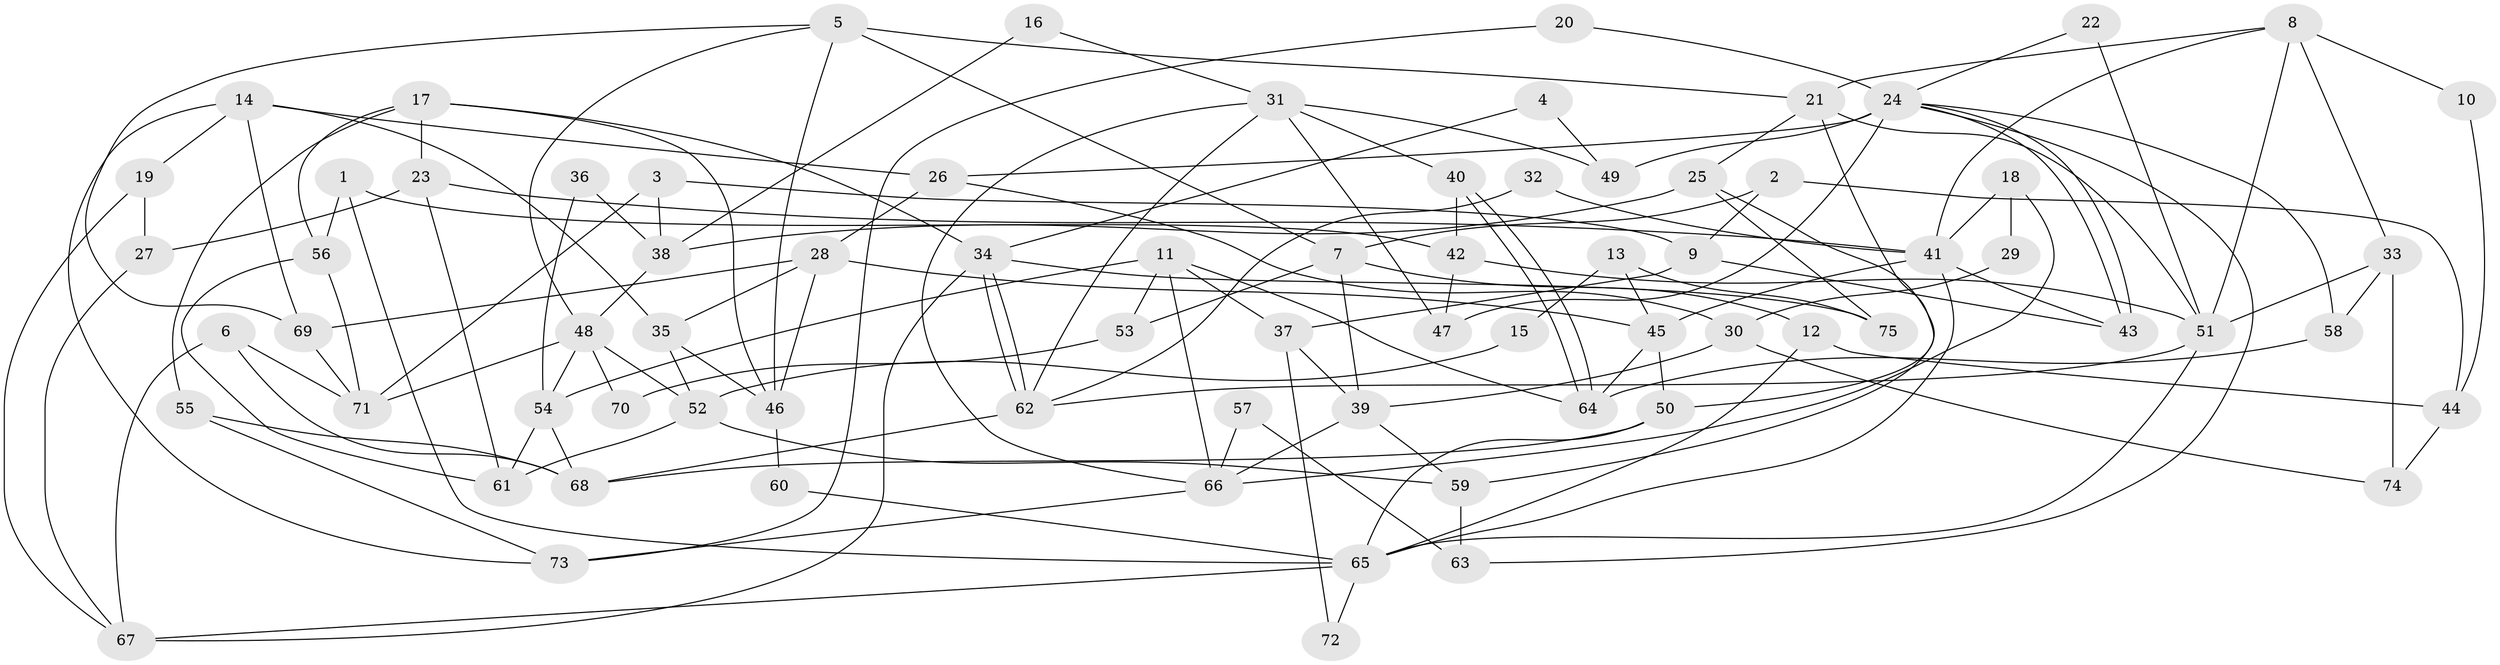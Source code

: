 // Generated by graph-tools (version 1.1) at 2025/50/03/09/25 03:50:12]
// undirected, 75 vertices, 150 edges
graph export_dot {
graph [start="1"]
  node [color=gray90,style=filled];
  1;
  2;
  3;
  4;
  5;
  6;
  7;
  8;
  9;
  10;
  11;
  12;
  13;
  14;
  15;
  16;
  17;
  18;
  19;
  20;
  21;
  22;
  23;
  24;
  25;
  26;
  27;
  28;
  29;
  30;
  31;
  32;
  33;
  34;
  35;
  36;
  37;
  38;
  39;
  40;
  41;
  42;
  43;
  44;
  45;
  46;
  47;
  48;
  49;
  50;
  51;
  52;
  53;
  54;
  55;
  56;
  57;
  58;
  59;
  60;
  61;
  62;
  63;
  64;
  65;
  66;
  67;
  68;
  69;
  70;
  71;
  72;
  73;
  74;
  75;
  1 -- 42;
  1 -- 56;
  1 -- 65;
  2 -- 9;
  2 -- 44;
  2 -- 7;
  3 -- 71;
  3 -- 38;
  3 -- 9;
  4 -- 49;
  4 -- 34;
  5 -- 21;
  5 -- 48;
  5 -- 7;
  5 -- 46;
  5 -- 69;
  6 -- 67;
  6 -- 68;
  6 -- 71;
  7 -- 12;
  7 -- 39;
  7 -- 53;
  8 -- 51;
  8 -- 41;
  8 -- 10;
  8 -- 21;
  8 -- 33;
  9 -- 43;
  9 -- 37;
  10 -- 44;
  11 -- 64;
  11 -- 54;
  11 -- 37;
  11 -- 53;
  11 -- 66;
  12 -- 65;
  12 -- 44;
  13 -- 75;
  13 -- 45;
  13 -- 15;
  14 -- 69;
  14 -- 73;
  14 -- 19;
  14 -- 26;
  14 -- 35;
  15 -- 52;
  16 -- 38;
  16 -- 31;
  17 -- 56;
  17 -- 46;
  17 -- 23;
  17 -- 34;
  17 -- 55;
  18 -- 41;
  18 -- 66;
  18 -- 29;
  19 -- 67;
  19 -- 27;
  20 -- 73;
  20 -- 24;
  21 -- 50;
  21 -- 25;
  21 -- 51;
  22 -- 51;
  22 -- 24;
  23 -- 41;
  23 -- 27;
  23 -- 61;
  24 -- 47;
  24 -- 43;
  24 -- 43;
  24 -- 26;
  24 -- 49;
  24 -- 58;
  24 -- 63;
  25 -- 59;
  25 -- 38;
  25 -- 75;
  26 -- 28;
  26 -- 30;
  27 -- 67;
  28 -- 35;
  28 -- 45;
  28 -- 46;
  28 -- 69;
  29 -- 30;
  30 -- 39;
  30 -- 74;
  31 -- 62;
  31 -- 66;
  31 -- 40;
  31 -- 47;
  31 -- 49;
  32 -- 41;
  32 -- 62;
  33 -- 51;
  33 -- 58;
  33 -- 74;
  34 -- 62;
  34 -- 62;
  34 -- 67;
  34 -- 75;
  35 -- 46;
  35 -- 52;
  36 -- 54;
  36 -- 38;
  37 -- 39;
  37 -- 72;
  38 -- 48;
  39 -- 59;
  39 -- 66;
  40 -- 64;
  40 -- 64;
  40 -- 42;
  41 -- 45;
  41 -- 65;
  41 -- 43;
  42 -- 51;
  42 -- 47;
  44 -- 74;
  45 -- 64;
  45 -- 50;
  46 -- 60;
  48 -- 71;
  48 -- 52;
  48 -- 54;
  48 -- 70;
  50 -- 65;
  50 -- 68;
  51 -- 65;
  51 -- 62;
  52 -- 61;
  52 -- 59;
  53 -- 70;
  54 -- 68;
  54 -- 61;
  55 -- 68;
  55 -- 73;
  56 -- 61;
  56 -- 71;
  57 -- 66;
  57 -- 63;
  58 -- 64;
  59 -- 63;
  60 -- 65;
  62 -- 68;
  65 -- 67;
  65 -- 72;
  66 -- 73;
  69 -- 71;
}
